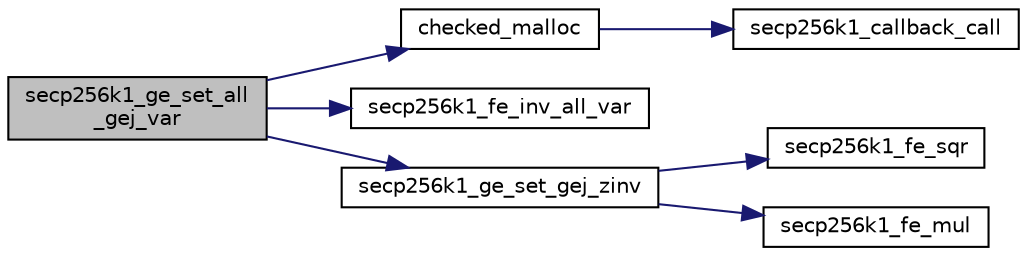 digraph "secp256k1_ge_set_all_gej_var"
{
  edge [fontname="Helvetica",fontsize="10",labelfontname="Helvetica",labelfontsize="10"];
  node [fontname="Helvetica",fontsize="10",shape=record];
  rankdir="LR";
  Node25 [label="secp256k1_ge_set_all\l_gej_var",height=0.2,width=0.4,color="black", fillcolor="grey75", style="filled", fontcolor="black"];
  Node25 -> Node26 [color="midnightblue",fontsize="10",style="solid",fontname="Helvetica"];
  Node26 [label="checked_malloc",height=0.2,width=0.4,color="black", fillcolor="white", style="filled",URL="$db/d99/secp256k1_2src_2util_8h.html#a20790114658c559e5048a38694708c3e"];
  Node26 -> Node27 [color="midnightblue",fontsize="10",style="solid",fontname="Helvetica"];
  Node27 [label="secp256k1_callback_call",height=0.2,width=0.4,color="black", fillcolor="white", style="filled",URL="$db/d99/secp256k1_2src_2util_8h.html#af3f36140c71c09ed1d274671518466e0"];
  Node25 -> Node28 [color="midnightblue",fontsize="10",style="solid",fontname="Helvetica"];
  Node28 [label="secp256k1_fe_inv_all_var",height=0.2,width=0.4,color="black", fillcolor="white", style="filled",URL="$d5/d5a/field_8h.html#a728a757d8960973603be6f3b2aa13f4e",tooltip="Calculate the (modular) inverses of a batch of field elements. "];
  Node25 -> Node29 [color="midnightblue",fontsize="10",style="solid",fontname="Helvetica"];
  Node29 [label="secp256k1_ge_set_gej_zinv",height=0.2,width=0.4,color="black", fillcolor="white", style="filled",URL="$d6/d60/group__impl_8h.html#a6492f6aad16e545239c0ec52780d2e1f"];
  Node29 -> Node30 [color="midnightblue",fontsize="10",style="solid",fontname="Helvetica"];
  Node30 [label="secp256k1_fe_sqr",height=0.2,width=0.4,color="black", fillcolor="white", style="filled",URL="$d5/d5a/field_8h.html#a6cbe550ca5eb35e683b1c8d68d8de26b",tooltip="Sets a field element to be the square of another. "];
  Node29 -> Node31 [color="midnightblue",fontsize="10",style="solid",fontname="Helvetica"];
  Node31 [label="secp256k1_fe_mul",height=0.2,width=0.4,color="black", fillcolor="white", style="filled",URL="$d5/d5a/field_8h.html#a542b97d2574d9687c563d002587cf9a2",tooltip="Sets a field element to be the product of two others. "];
}
